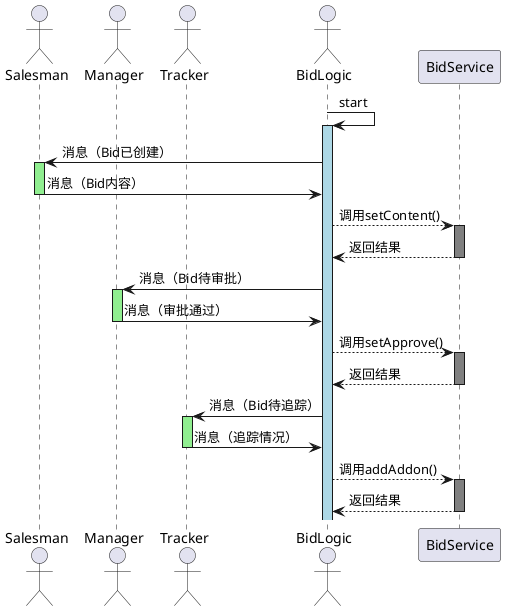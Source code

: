 @startuml


actor Salesman as salesman
actor Manager as manager
actor Tracker as tracker
actor BidLogic as bidLogic
participant BidService     as service

bidLogic -> bidLogic ++ #lightblue: start
bidLogic -> salesman ++ #lightgreen: 消息（Bid已创建）
salesman -> bidLogic --: 消息（Bid内容）
bidLogic --> service ++ #grey: 调用setContent()
service --> bidLogic --: 返回结果
bidLogic -> manager ++ #lightgreen: 消息（Bid待审批）
manager -> bidLogic --: 消息（审批通过）
bidLogic --> service ++ #grey: 调用setApprove()
service --> bidLogic --: 返回结果
bidLogic -> tracker ++ #lightgreen: 消息（Bid待追踪）
tracker -> bidLogic --: 消息（追踪情况）
bidLogic --> service ++ #grey: 调用addAddon()
service --> bidLogic --: 返回结果


@enduml